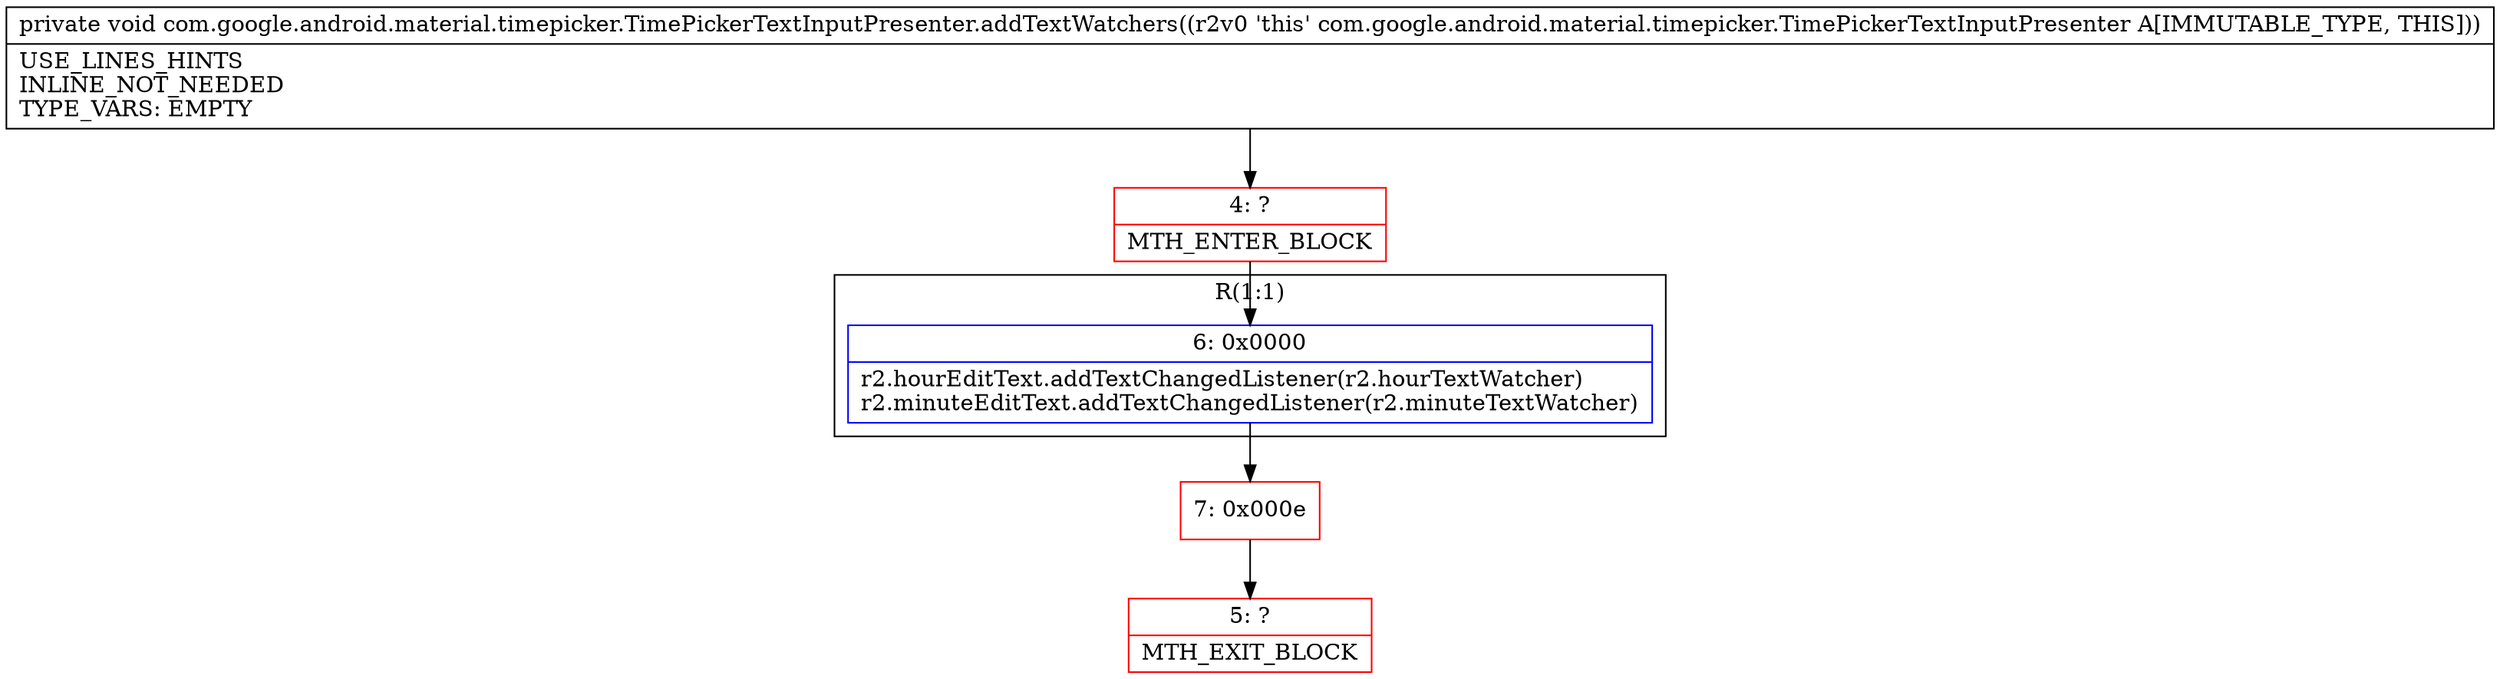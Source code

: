 digraph "CFG forcom.google.android.material.timepicker.TimePickerTextInputPresenter.addTextWatchers()V" {
subgraph cluster_Region_1943638739 {
label = "R(1:1)";
node [shape=record,color=blue];
Node_6 [shape=record,label="{6\:\ 0x0000|r2.hourEditText.addTextChangedListener(r2.hourTextWatcher)\lr2.minuteEditText.addTextChangedListener(r2.minuteTextWatcher)\l}"];
}
Node_4 [shape=record,color=red,label="{4\:\ ?|MTH_ENTER_BLOCK\l}"];
Node_7 [shape=record,color=red,label="{7\:\ 0x000e}"];
Node_5 [shape=record,color=red,label="{5\:\ ?|MTH_EXIT_BLOCK\l}"];
MethodNode[shape=record,label="{private void com.google.android.material.timepicker.TimePickerTextInputPresenter.addTextWatchers((r2v0 'this' com.google.android.material.timepicker.TimePickerTextInputPresenter A[IMMUTABLE_TYPE, THIS]))  | USE_LINES_HINTS\lINLINE_NOT_NEEDED\lTYPE_VARS: EMPTY\l}"];
MethodNode -> Node_4;Node_6 -> Node_7;
Node_4 -> Node_6;
Node_7 -> Node_5;
}

